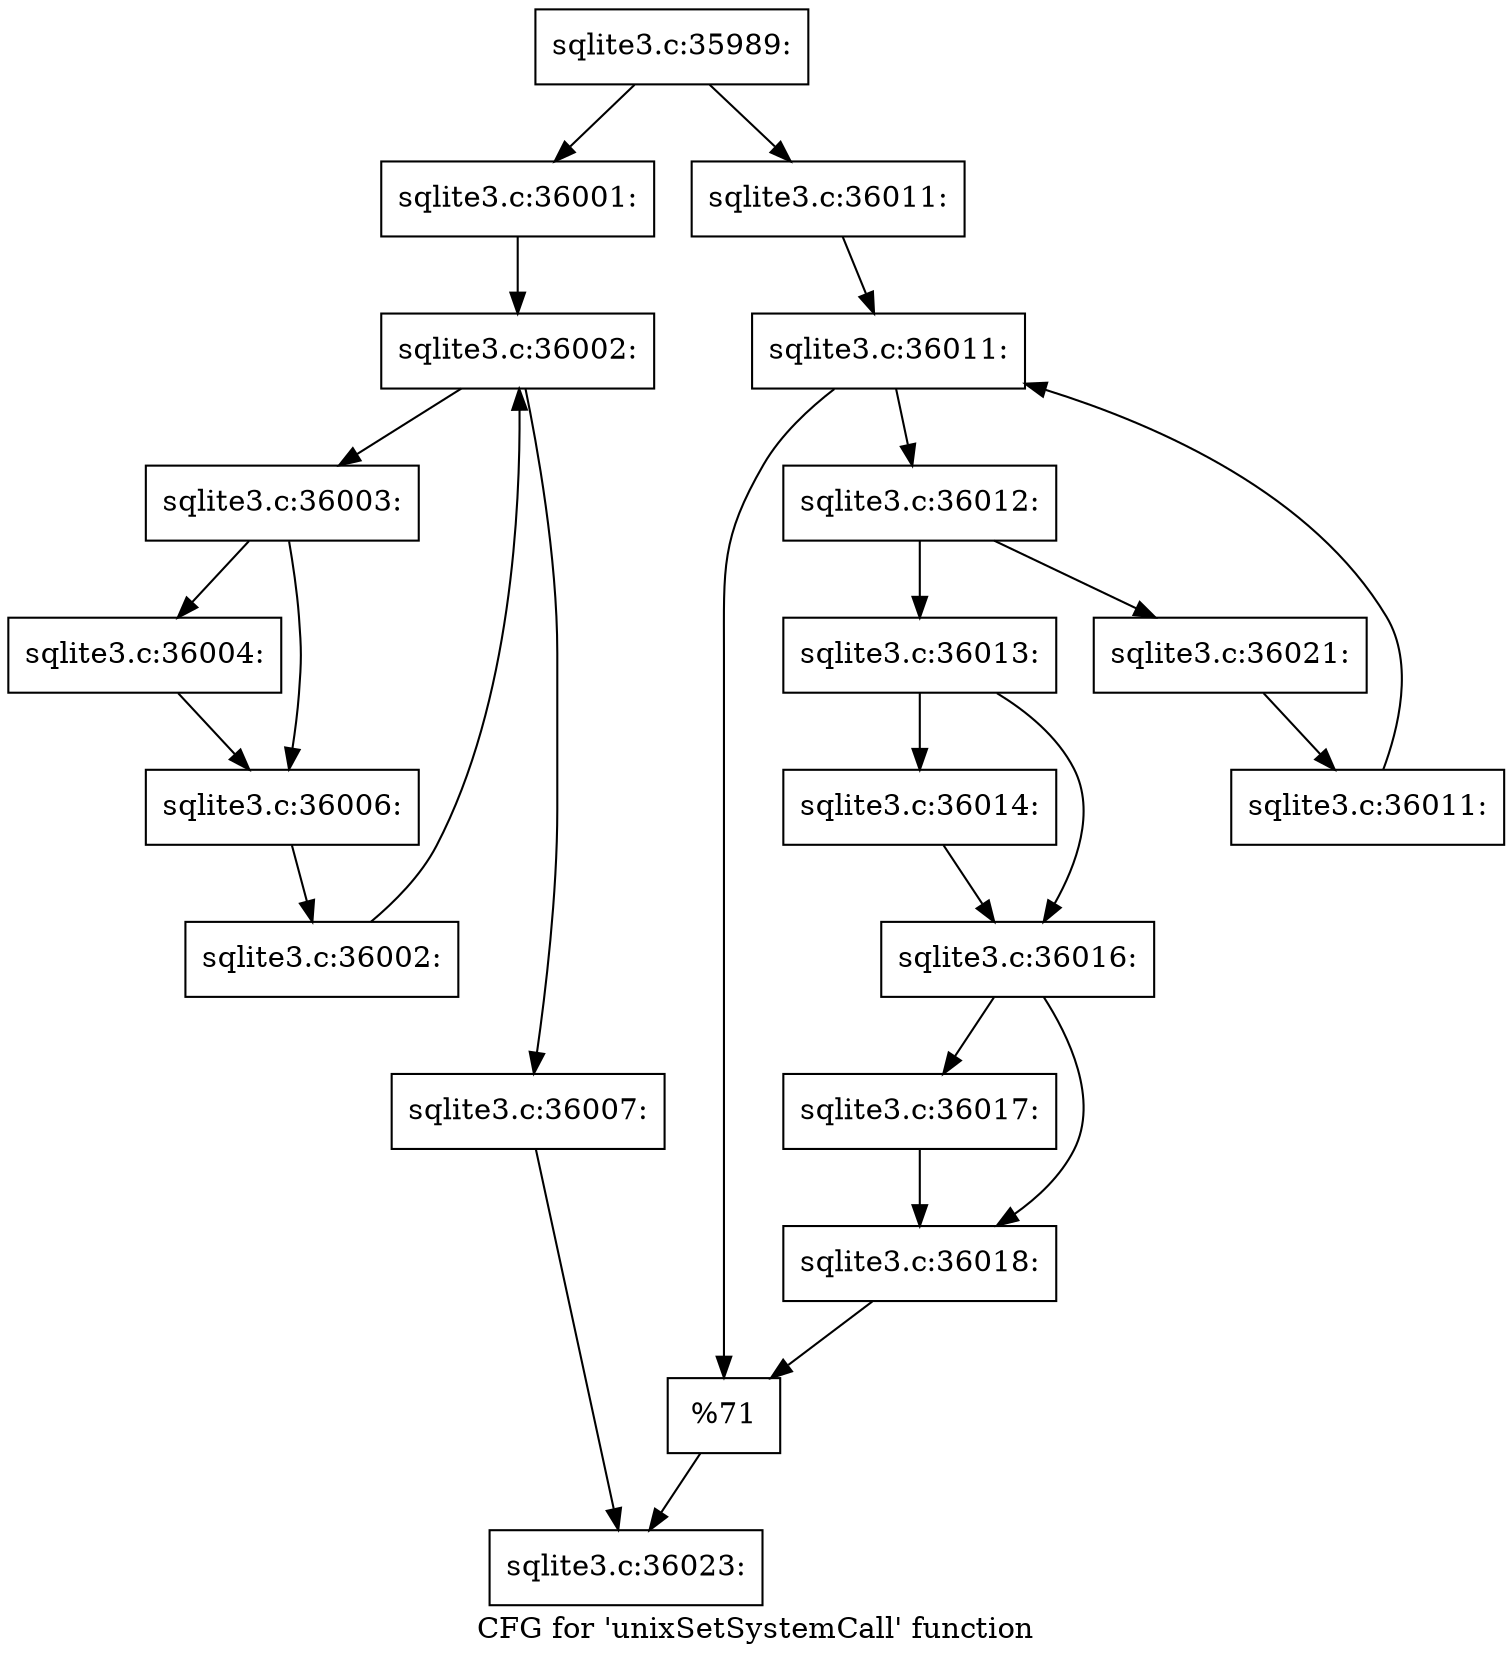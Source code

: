 digraph "CFG for 'unixSetSystemCall' function" {
	label="CFG for 'unixSetSystemCall' function";

	Node0x55c0f69ad7c0 [shape=record,label="{sqlite3.c:35989:}"];
	Node0x55c0f69ad7c0 -> Node0x55c0f69b20c0;
	Node0x55c0f69ad7c0 -> Node0x55c0f69b2160;
	Node0x55c0f69b20c0 [shape=record,label="{sqlite3.c:36001:}"];
	Node0x55c0f69b20c0 -> Node0x55c0f69b26f0;
	Node0x55c0f69b26f0 [shape=record,label="{sqlite3.c:36002:}"];
	Node0x55c0f69b26f0 -> Node0x55c0f69b2830;
	Node0x55c0f69b26f0 -> Node0x55c0f69b2540;
	Node0x55c0f69b2830 [shape=record,label="{sqlite3.c:36003:}"];
	Node0x55c0f69b2830 -> Node0x55c0f69b2d40;
	Node0x55c0f69b2830 -> Node0x55c0f69b2d90;
	Node0x55c0f69b2d40 [shape=record,label="{sqlite3.c:36004:}"];
	Node0x55c0f69b2d40 -> Node0x55c0f69b2d90;
	Node0x55c0f69b2d90 [shape=record,label="{sqlite3.c:36006:}"];
	Node0x55c0f69b2d90 -> Node0x55c0f69b27a0;
	Node0x55c0f69b27a0 [shape=record,label="{sqlite3.c:36002:}"];
	Node0x55c0f69b27a0 -> Node0x55c0f69b26f0;
	Node0x55c0f69b2540 [shape=record,label="{sqlite3.c:36007:}"];
	Node0x55c0f69b2540 -> Node0x55c0f69b2110;
	Node0x55c0f69b2160 [shape=record,label="{sqlite3.c:36011:}"];
	Node0x55c0f69b2160 -> Node0x55c0f69b41e0;
	Node0x55c0f69b41e0 [shape=record,label="{sqlite3.c:36011:}"];
	Node0x55c0f69b41e0 -> Node0x55c0f69b4400;
	Node0x55c0f69b41e0 -> Node0x55c0f69b4030;
	Node0x55c0f69b4400 [shape=record,label="{sqlite3.c:36012:}"];
	Node0x55c0f69b4400 -> Node0x55c0f69b48e0;
	Node0x55c0f69b4400 -> Node0x55c0f69b4930;
	Node0x55c0f69b48e0 [shape=record,label="{sqlite3.c:36013:}"];
	Node0x55c0f69b48e0 -> Node0x55c0f69b5120;
	Node0x55c0f69b48e0 -> Node0x55c0f69b5170;
	Node0x55c0f69b5120 [shape=record,label="{sqlite3.c:36014:}"];
	Node0x55c0f69b5120 -> Node0x55c0f69b5170;
	Node0x55c0f69b5170 [shape=record,label="{sqlite3.c:36016:}"];
	Node0x55c0f69b5170 -> Node0x55c0f69b6090;
	Node0x55c0f69b5170 -> Node0x55c0f69b60e0;
	Node0x55c0f69b6090 [shape=record,label="{sqlite3.c:36017:}"];
	Node0x55c0f69b6090 -> Node0x55c0f69b60e0;
	Node0x55c0f69b60e0 [shape=record,label="{sqlite3.c:36018:}"];
	Node0x55c0f69b60e0 -> Node0x55c0f69b4030;
	Node0x55c0f69b4930 [shape=record,label="{sqlite3.c:36021:}"];
	Node0x55c0f69b4930 -> Node0x55c0f69b4370;
	Node0x55c0f69b4370 [shape=record,label="{sqlite3.c:36011:}"];
	Node0x55c0f69b4370 -> Node0x55c0f69b41e0;
	Node0x55c0f69b4030 [shape=record,label="{%71}"];
	Node0x55c0f69b4030 -> Node0x55c0f69b2110;
	Node0x55c0f69b2110 [shape=record,label="{sqlite3.c:36023:}"];
}
